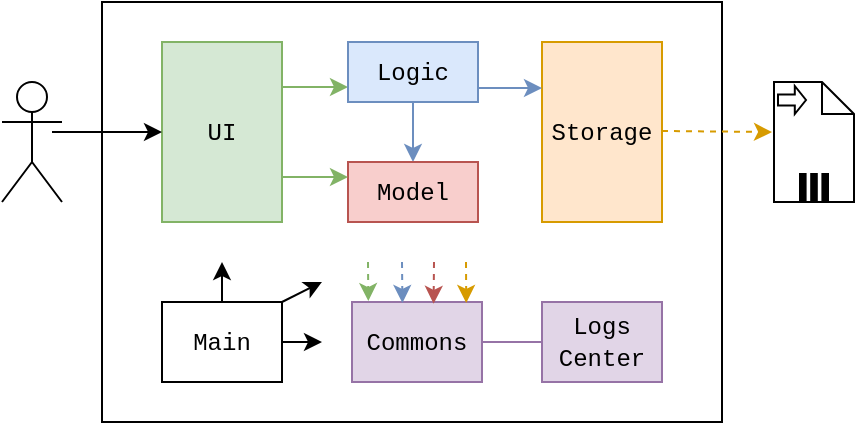 <mxfile version="12.1.3" type="google" pages="1"><diagram id="WO4eoUjt43lMUF5LwMQU" name="Page-1"><mxGraphModel dx="706" dy="1615" grid="1" gridSize="10" guides="1" tooltips="1" connect="1" arrows="1" fold="1" page="1" pageScale="1" pageWidth="827" pageHeight="1169" math="0" shadow="0"><root><mxCell id="0"/><mxCell id="1" parent="0"/><mxCell id="DgSO9eL7Xa0KYzYwIzCF-2" value="" style="rounded=0;whiteSpace=wrap;html=1;fillColor=none;" parent="1" vertex="1"><mxGeometry x="160" y="-406" width="310" height="210" as="geometry"/></mxCell><mxCell id="DgSO9eL7Xa0KYzYwIzCF-3" value="" style="shape=umlActor;verticalLabelPosition=bottom;labelBackgroundColor=#ffffff;verticalAlign=top;html=1;outlineConnect=0;" parent="1" vertex="1"><mxGeometry x="110" y="-366" width="30" height="60" as="geometry"/></mxCell><mxCell id="DgSO9eL7Xa0KYzYwIzCF-20" style="edgeStyle=orthogonalEdgeStyle;rounded=0;orthogonalLoop=1;jettySize=auto;html=1;exitX=1;exitY=0.25;exitDx=0;exitDy=0;fontFamily=Courier New;fillColor=#d5e8d4;strokeColor=#82b366;entryX=0;entryY=0.75;entryDx=0;entryDy=0;" parent="1" source="DgSO9eL7Xa0KYzYwIzCF-8" target="DgSO9eL7Xa0KYzYwIzCF-10" edge="1"><mxGeometry relative="1" as="geometry"/></mxCell><mxCell id="DgSO9eL7Xa0KYzYwIzCF-8" value="&lt;font face=&quot;Courier New&quot;&gt;UI&lt;/font&gt;" style="rounded=0;whiteSpace=wrap;html=1;fillColor=#d5e8d4;strokeColor=#82b366;" parent="1" vertex="1"><mxGeometry x="190" y="-386" width="60" height="90" as="geometry"/></mxCell><mxCell id="DgSO9eL7Xa0KYzYwIzCF-36" style="edgeStyle=orthogonalEdgeStyle;rounded=0;orthogonalLoop=1;jettySize=auto;html=1;exitX=0.5;exitY=1;exitDx=0;exitDy=0;entryX=0.5;entryY=0;entryDx=0;entryDy=0;fontFamily=Courier New;fillColor=#dae8fc;strokeColor=#6c8ebf;" parent="1" source="DgSO9eL7Xa0KYzYwIzCF-10" target="DgSO9eL7Xa0KYzYwIzCF-14" edge="1"><mxGeometry relative="1" as="geometry"/></mxCell><mxCell id="DgSO9eL7Xa0KYzYwIzCF-10" value="&lt;font face=&quot;Courier New&quot;&gt;Logic&lt;/font&gt;" style="rounded=0;whiteSpace=wrap;html=1;fillColor=#dae8fc;strokeColor=#6c8ebf;" parent="1" vertex="1"><mxGeometry x="283" y="-386" width="65" height="30" as="geometry"/></mxCell><mxCell id="DgSO9eL7Xa0KYzYwIzCF-13" value="&lt;font face=&quot;Courier New&quot;&gt;Storage&lt;br&gt;&lt;/font&gt;" style="rounded=0;whiteSpace=wrap;html=1;fillColor=#ffe6cc;strokeColor=#d79b00;" parent="1" vertex="1"><mxGeometry x="380" y="-386" width="60" height="90" as="geometry"/></mxCell><mxCell id="DgSO9eL7Xa0KYzYwIzCF-14" value="&lt;font face=&quot;Courier New&quot;&gt;Model&lt;/font&gt;" style="rounded=0;whiteSpace=wrap;html=1;fillColor=#f8cecc;strokeColor=#b85450;" parent="1" vertex="1"><mxGeometry x="283" y="-326" width="65" height="30" as="geometry"/></mxCell><mxCell id="DgSO9eL7Xa0KYzYwIzCF-29" style="edgeStyle=orthogonalEdgeStyle;rounded=0;orthogonalLoop=1;jettySize=auto;html=1;exitX=0.5;exitY=0;exitDx=0;exitDy=0;fontFamily=Courier New;" parent="1" source="DgSO9eL7Xa0KYzYwIzCF-15" edge="1"><mxGeometry relative="1" as="geometry"><mxPoint x="220" y="-276" as="targetPoint"/></mxGeometry></mxCell><mxCell id="DgSO9eL7Xa0KYzYwIzCF-34" style="edgeStyle=orthogonalEdgeStyle;rounded=0;orthogonalLoop=1;jettySize=auto;html=1;exitX=1;exitY=0.5;exitDx=0;exitDy=0;fontFamily=Courier New;" parent="1" source="DgSO9eL7Xa0KYzYwIzCF-15" edge="1"><mxGeometry relative="1" as="geometry"><mxPoint x="270" y="-236" as="targetPoint"/></mxGeometry></mxCell><mxCell id="DgSO9eL7Xa0KYzYwIzCF-15" value="&lt;font face=&quot;Courier New&quot;&gt;Main&lt;/font&gt;" style="rounded=0;whiteSpace=wrap;html=1;" parent="1" vertex="1"><mxGeometry x="190" y="-256" width="60" height="40" as="geometry"/></mxCell><mxCell id="DgSO9eL7Xa0KYzYwIzCF-17" value="&lt;font face=&quot;Courier New&quot;&gt;Logs Center&lt;/font&gt;" style="rounded=0;whiteSpace=wrap;html=1;fillColor=#e1d5e7;strokeColor=#9673a6;" parent="1" vertex="1"><mxGeometry x="380" y="-256" width="60" height="40" as="geometry"/></mxCell><mxCell id="DgSO9eL7Xa0KYzYwIzCF-18" value="&lt;font face=&quot;Courier New&quot;&gt;Commons&lt;/font&gt;" style="rounded=0;whiteSpace=wrap;html=1;fillColor=#e1d5e7;strokeColor=#9673a6;" parent="1" vertex="1"><mxGeometry x="285" y="-256" width="65" height="40" as="geometry"/></mxCell><mxCell id="DgSO9eL7Xa0KYzYwIzCF-28" value="" style="endArrow=classic;html=1;fontFamily=Courier New;" parent="1" edge="1"><mxGeometry width="50" height="50" relative="1" as="geometry"><mxPoint x="250" y="-256" as="sourcePoint"/><mxPoint x="270" y="-266" as="targetPoint"/></mxGeometry></mxCell><mxCell id="DgSO9eL7Xa0KYzYwIzCF-46" value="" style="endArrow=classic;html=1;fontFamily=Courier New;exitX=1;exitY=0.75;exitDx=0;exitDy=0;entryX=0;entryY=0.25;entryDx=0;entryDy=0;fillColor=#d5e8d4;strokeColor=#82b366;" parent="1" source="DgSO9eL7Xa0KYzYwIzCF-8" target="DgSO9eL7Xa0KYzYwIzCF-14" edge="1"><mxGeometry width="50" height="50" relative="1" as="geometry"><mxPoint x="250" y="-316" as="sourcePoint"/><mxPoint x="280" y="-318" as="targetPoint"/></mxGeometry></mxCell><mxCell id="DgSO9eL7Xa0KYzYwIzCF-49" value="" style="endArrow=classic;html=1;fontFamily=Courier New;fillColor=#dae8fc;strokeColor=#6c8ebf;" parent="1" edge="1"><mxGeometry width="50" height="50" relative="1" as="geometry"><mxPoint x="348" y="-363" as="sourcePoint"/><mxPoint x="380" y="-363" as="targetPoint"/></mxGeometry></mxCell><mxCell id="DgSO9eL7Xa0KYzYwIzCF-52" value="" style="endArrow=none;html=1;fontFamily=Courier New;entryX=0;entryY=0.5;entryDx=0;entryDy=0;fillColor=#e1d5e7;strokeColor=#9673a6;" parent="1" target="DgSO9eL7Xa0KYzYwIzCF-17" edge="1"><mxGeometry width="50" height="50" relative="1" as="geometry"><mxPoint x="350" y="-236" as="sourcePoint"/><mxPoint x="400" y="-286" as="targetPoint"/></mxGeometry></mxCell><mxCell id="DgSO9eL7Xa0KYzYwIzCF-55" value="" style="endArrow=classic;html=1;fontFamily=Courier New;entryX=0.848;entryY=0.012;entryDx=0;entryDy=0;entryPerimeter=0;fillColor=#ffe6cc;strokeColor=#d79b00;dashed=1;" parent="1" edge="1"><mxGeometry width="50" height="50" relative="1" as="geometry"><mxPoint x="342" y="-276" as="sourcePoint"/><mxPoint x="342.12" y="-255.52" as="targetPoint"/></mxGeometry></mxCell><mxCell id="DgSO9eL7Xa0KYzYwIzCF-57" value="" style="endArrow=classic;html=1;fontFamily=Courier New;entryX=0.141;entryY=-0.011;entryDx=0;entryDy=0;entryPerimeter=0;fillColor=#d5e8d4;strokeColor=#82b366;dashed=1;" parent="1" edge="1"><mxGeometry width="50" height="50" relative="1" as="geometry"><mxPoint x="293" y="-276" as="sourcePoint"/><mxPoint x="293.165" y="-256.44" as="targetPoint"/></mxGeometry></mxCell><mxCell id="DgSO9eL7Xa0KYzYwIzCF-58" value="" style="endArrow=classic;html=1;fontFamily=Courier New;entryX=0.388;entryY=0.012;entryDx=0;entryDy=0;entryPerimeter=0;fillColor=#dae8fc;strokeColor=#6c8ebf;dashed=1;" parent="1" target="DgSO9eL7Xa0KYzYwIzCF-18" edge="1"><mxGeometry width="50" height="50" relative="1" as="geometry"><mxPoint x="310" y="-276" as="sourcePoint"/><mxPoint x="300" y="-331" as="targetPoint"/></mxGeometry></mxCell><mxCell id="DgSO9eL7Xa0KYzYwIzCF-59" value="" style="endArrow=classic;html=1;fontFamily=Courier New;entryX=0.643;entryY=0.023;entryDx=0;entryDy=0;entryPerimeter=0;fillColor=#f8cecc;strokeColor=#b85450;dashed=1;" parent="1" edge="1"><mxGeometry width="50" height="50" relative="1" as="geometry"><mxPoint x="326" y="-276" as="sourcePoint"/><mxPoint x="325.795" y="-255.08" as="targetPoint"/></mxGeometry></mxCell><mxCell id="DgSO9eL7Xa0KYzYwIzCF-60" value="" style="endArrow=classic;html=1;fontFamily=Courier New;entryX=0;entryY=0.5;entryDx=0;entryDy=0;" parent="1" target="DgSO9eL7Xa0KYzYwIzCF-8" edge="1"><mxGeometry width="50" height="50" relative="1" as="geometry"><mxPoint x="135" y="-341" as="sourcePoint"/><mxPoint x="185" y="-386" as="targetPoint"/></mxGeometry></mxCell><mxCell id="DgSO9eL7Xa0KYzYwIzCF-61" value="" style="endArrow=classic;html=1;fontFamily=Courier New;fillColor=#ffe6cc;strokeColor=#d79b00;dashed=1;" parent="1" edge="1"><mxGeometry width="50" height="50" relative="1" as="geometry"><mxPoint x="440" y="-341.5" as="sourcePoint"/><mxPoint x="495" y="-341" as="targetPoint"/></mxGeometry></mxCell><mxCell id="DgSO9eL7Xa0KYzYwIzCF-62" value="" style="shape=note;whiteSpace=wrap;size=16;html=1;fillColor=none;fontFamily=Courier New;" parent="1" vertex="1"><mxGeometry x="496" y="-366" width="40" height="60" as="geometry"/></mxCell><mxCell id="DgSO9eL7Xa0KYzYwIzCF-63" value="" style="html=1;shape=singleArrow;arrowWidth=0.4;arrowSize=0.4;outlineConnect=0;" parent="DgSO9eL7Xa0KYzYwIzCF-62" vertex="1"><mxGeometry width="14" height="14" relative="1" as="geometry"><mxPoint x="2" y="2" as="offset"/></mxGeometry></mxCell><mxCell id="DgSO9eL7Xa0KYzYwIzCF-64" value="" style="html=1;whiteSpace=wrap;shape=parallelMarker;outlineConnect=0;" parent="DgSO9eL7Xa0KYzYwIzCF-62" vertex="1"><mxGeometry x="0.5" y="1" width="14" height="14" relative="1" as="geometry"><mxPoint x="-7" y="-14" as="offset"/></mxGeometry></mxCell></root></mxGraphModel></diagram></mxfile>
